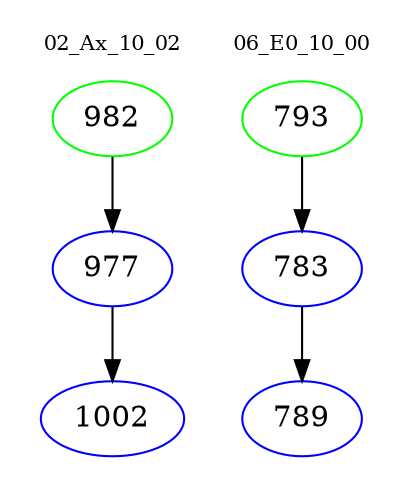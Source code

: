 digraph{
subgraph cluster_0 {
color = white
label = "02_Ax_10_02";
fontsize=10;
T0_982 [label="982", color="green"]
T0_982 -> T0_977 [color="black"]
T0_977 [label="977", color="blue"]
T0_977 -> T0_1002 [color="black"]
T0_1002 [label="1002", color="blue"]
}
subgraph cluster_1 {
color = white
label = "06_E0_10_00";
fontsize=10;
T1_793 [label="793", color="green"]
T1_793 -> T1_783 [color="black"]
T1_783 [label="783", color="blue"]
T1_783 -> T1_789 [color="black"]
T1_789 [label="789", color="blue"]
}
}
